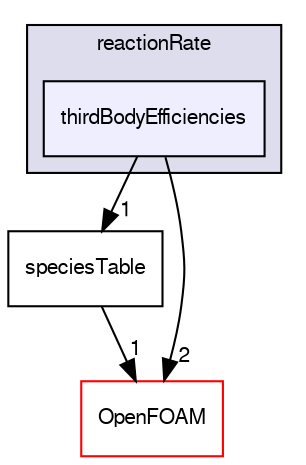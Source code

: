 digraph "src/thermophysicalModels/specie/reaction/reactionRate/thirdBodyEfficiencies" {
  bgcolor=transparent;
  compound=true
  node [ fontsize="10", fontname="FreeSans"];
  edge [ labelfontsize="10", labelfontname="FreeSans"];
  subgraph clusterdir_0b3172b66393f2c7ce0778392f9f1c0a {
    graph [ bgcolor="#ddddee", pencolor="black", label="reactionRate" fontname="FreeSans", fontsize="10", URL="dir_0b3172b66393f2c7ce0778392f9f1c0a.html"]
  dir_523722df2710d93eb23d06dec1cd4b64 [shape=box, label="thirdBodyEfficiencies", style="filled", fillcolor="#eeeeff", pencolor="black", URL="dir_523722df2710d93eb23d06dec1cd4b64.html"];
  }
  dir_874ecbf2f65adcc3f0ab67ba498d7ed4 [shape=box label="speciesTable" URL="dir_874ecbf2f65adcc3f0ab67ba498d7ed4.html"];
  dir_c5473ff19b20e6ec4dfe5c310b3778a8 [shape=box label="OpenFOAM" color="red" URL="dir_c5473ff19b20e6ec4dfe5c310b3778a8.html"];
  dir_523722df2710d93eb23d06dec1cd4b64->dir_874ecbf2f65adcc3f0ab67ba498d7ed4 [headlabel="1", labeldistance=1.5 headhref="dir_002705_002714.html"];
  dir_523722df2710d93eb23d06dec1cd4b64->dir_c5473ff19b20e6ec4dfe5c310b3778a8 [headlabel="2", labeldistance=1.5 headhref="dir_002705_001706.html"];
  dir_874ecbf2f65adcc3f0ab67ba498d7ed4->dir_c5473ff19b20e6ec4dfe5c310b3778a8 [headlabel="1", labeldistance=1.5 headhref="dir_002714_001706.html"];
}
